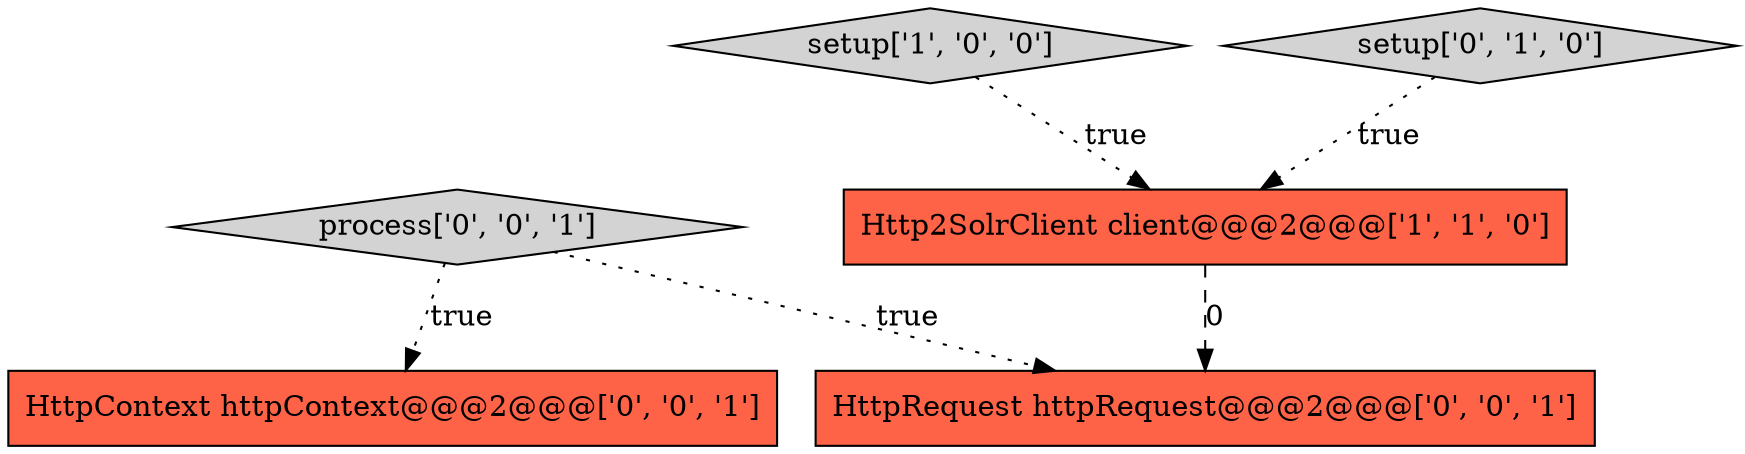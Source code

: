 digraph {
4 [style = filled, label = "process['0', '0', '1']", fillcolor = lightgray, shape = diamond image = "AAA0AAABBB3BBB"];
5 [style = filled, label = "HttpRequest httpRequest@@@2@@@['0', '0', '1']", fillcolor = tomato, shape = box image = "AAA0AAABBB3BBB"];
3 [style = filled, label = "HttpContext httpContext@@@2@@@['0', '0', '1']", fillcolor = tomato, shape = box image = "AAA0AAABBB3BBB"];
1 [style = filled, label = "setup['1', '0', '0']", fillcolor = lightgray, shape = diamond image = "AAA0AAABBB1BBB"];
0 [style = filled, label = "Http2SolrClient client@@@2@@@['1', '1', '0']", fillcolor = tomato, shape = box image = "AAA0AAABBB1BBB"];
2 [style = filled, label = "setup['0', '1', '0']", fillcolor = lightgray, shape = diamond image = "AAA0AAABBB2BBB"];
4->5 [style = dotted, label="true"];
2->0 [style = dotted, label="true"];
4->3 [style = dotted, label="true"];
1->0 [style = dotted, label="true"];
0->5 [style = dashed, label="0"];
}

